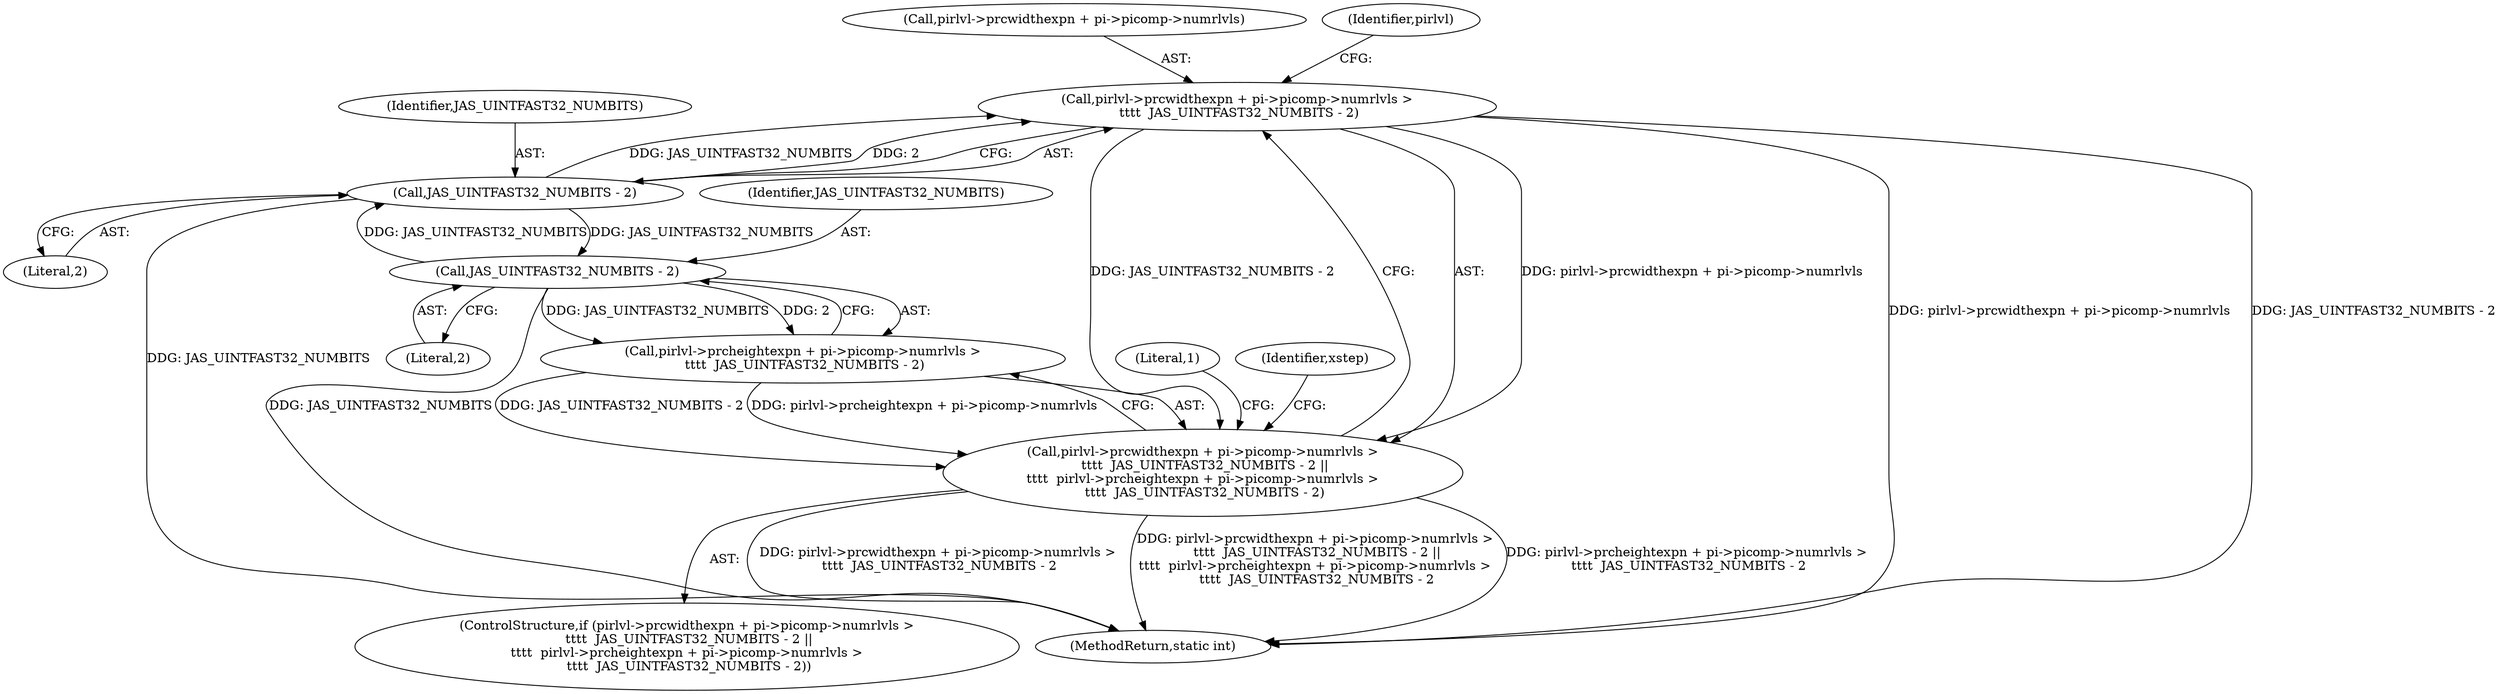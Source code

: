digraph "1_jasper_f25486c3d4aa472fec79150f2c41ed4333395d3d@del" {
"1000186" [label="(Call,pirlvl->prcwidthexpn + pi->picomp->numrlvls >\n \t\t\t\t  JAS_UINTFAST32_NUMBITS - 2)"];
"1000196" [label="(Call,JAS_UINTFAST32_NUMBITS - 2)"];
"1000209" [label="(Call,JAS_UINTFAST32_NUMBITS - 2)"];
"1000185" [label="(Call,pirlvl->prcwidthexpn + pi->picomp->numrlvls >\n \t\t\t\t  JAS_UINTFAST32_NUMBITS - 2 ||\n\t\t\t\t  pirlvl->prcheightexpn + pi->picomp->numrlvls >\n \t\t\t\t  JAS_UINTFAST32_NUMBITS - 2)"];
"1000185" [label="(Call,pirlvl->prcwidthexpn + pi->picomp->numrlvls >\n \t\t\t\t  JAS_UINTFAST32_NUMBITS - 2 ||\n\t\t\t\t  pirlvl->prcheightexpn + pi->picomp->numrlvls >\n \t\t\t\t  JAS_UINTFAST32_NUMBITS - 2)"];
"1000187" [label="(Call,pirlvl->prcwidthexpn + pi->picomp->numrlvls)"];
"1000210" [label="(Identifier,JAS_UINTFAST32_NUMBITS)"];
"1000197" [label="(Identifier,JAS_UINTFAST32_NUMBITS)"];
"1000211" [label="(Literal,2)"];
"1000202" [label="(Identifier,pirlvl)"];
"1000186" [label="(Call,pirlvl->prcwidthexpn + pi->picomp->numrlvls >\n \t\t\t\t  JAS_UINTFAST32_NUMBITS - 2)"];
"1000198" [label="(Literal,2)"];
"1000199" [label="(Call,pirlvl->prcheightexpn + pi->picomp->numrlvls >\n \t\t\t\t  JAS_UINTFAST32_NUMBITS - 2)"];
"1000184" [label="(ControlStructure,if (pirlvl->prcwidthexpn + pi->picomp->numrlvls >\n \t\t\t\t  JAS_UINTFAST32_NUMBITS - 2 ||\n\t\t\t\t  pirlvl->prcheightexpn + pi->picomp->numrlvls >\n \t\t\t\t  JAS_UINTFAST32_NUMBITS - 2))"];
"1000215" [label="(Literal,1)"];
"1000217" [label="(Identifier,xstep)"];
"1000196" [label="(Call,JAS_UINTFAST32_NUMBITS - 2)"];
"1000716" [label="(MethodReturn,static int)"];
"1000209" [label="(Call,JAS_UINTFAST32_NUMBITS - 2)"];
"1000186" -> "1000185"  [label="AST: "];
"1000186" -> "1000196"  [label="CFG: "];
"1000187" -> "1000186"  [label="AST: "];
"1000196" -> "1000186"  [label="AST: "];
"1000202" -> "1000186"  [label="CFG: "];
"1000185" -> "1000186"  [label="CFG: "];
"1000186" -> "1000716"  [label="DDG: pirlvl->prcwidthexpn + pi->picomp->numrlvls"];
"1000186" -> "1000716"  [label="DDG: JAS_UINTFAST32_NUMBITS - 2"];
"1000186" -> "1000185"  [label="DDG: pirlvl->prcwidthexpn + pi->picomp->numrlvls"];
"1000186" -> "1000185"  [label="DDG: JAS_UINTFAST32_NUMBITS - 2"];
"1000196" -> "1000186"  [label="DDG: JAS_UINTFAST32_NUMBITS"];
"1000196" -> "1000186"  [label="DDG: 2"];
"1000196" -> "1000198"  [label="CFG: "];
"1000197" -> "1000196"  [label="AST: "];
"1000198" -> "1000196"  [label="AST: "];
"1000196" -> "1000716"  [label="DDG: JAS_UINTFAST32_NUMBITS"];
"1000209" -> "1000196"  [label="DDG: JAS_UINTFAST32_NUMBITS"];
"1000196" -> "1000209"  [label="DDG: JAS_UINTFAST32_NUMBITS"];
"1000209" -> "1000199"  [label="AST: "];
"1000209" -> "1000211"  [label="CFG: "];
"1000210" -> "1000209"  [label="AST: "];
"1000211" -> "1000209"  [label="AST: "];
"1000199" -> "1000209"  [label="CFG: "];
"1000209" -> "1000716"  [label="DDG: JAS_UINTFAST32_NUMBITS"];
"1000209" -> "1000199"  [label="DDG: JAS_UINTFAST32_NUMBITS"];
"1000209" -> "1000199"  [label="DDG: 2"];
"1000185" -> "1000184"  [label="AST: "];
"1000185" -> "1000199"  [label="CFG: "];
"1000199" -> "1000185"  [label="AST: "];
"1000215" -> "1000185"  [label="CFG: "];
"1000217" -> "1000185"  [label="CFG: "];
"1000185" -> "1000716"  [label="DDG: pirlvl->prcwidthexpn + pi->picomp->numrlvls >\n \t\t\t\t  JAS_UINTFAST32_NUMBITS - 2"];
"1000185" -> "1000716"  [label="DDG: pirlvl->prcwidthexpn + pi->picomp->numrlvls >\n \t\t\t\t  JAS_UINTFAST32_NUMBITS - 2 ||\n\t\t\t\t  pirlvl->prcheightexpn + pi->picomp->numrlvls >\n \t\t\t\t  JAS_UINTFAST32_NUMBITS - 2"];
"1000185" -> "1000716"  [label="DDG: pirlvl->prcheightexpn + pi->picomp->numrlvls >\n \t\t\t\t  JAS_UINTFAST32_NUMBITS - 2"];
"1000199" -> "1000185"  [label="DDG: pirlvl->prcheightexpn + pi->picomp->numrlvls"];
"1000199" -> "1000185"  [label="DDG: JAS_UINTFAST32_NUMBITS - 2"];
}
